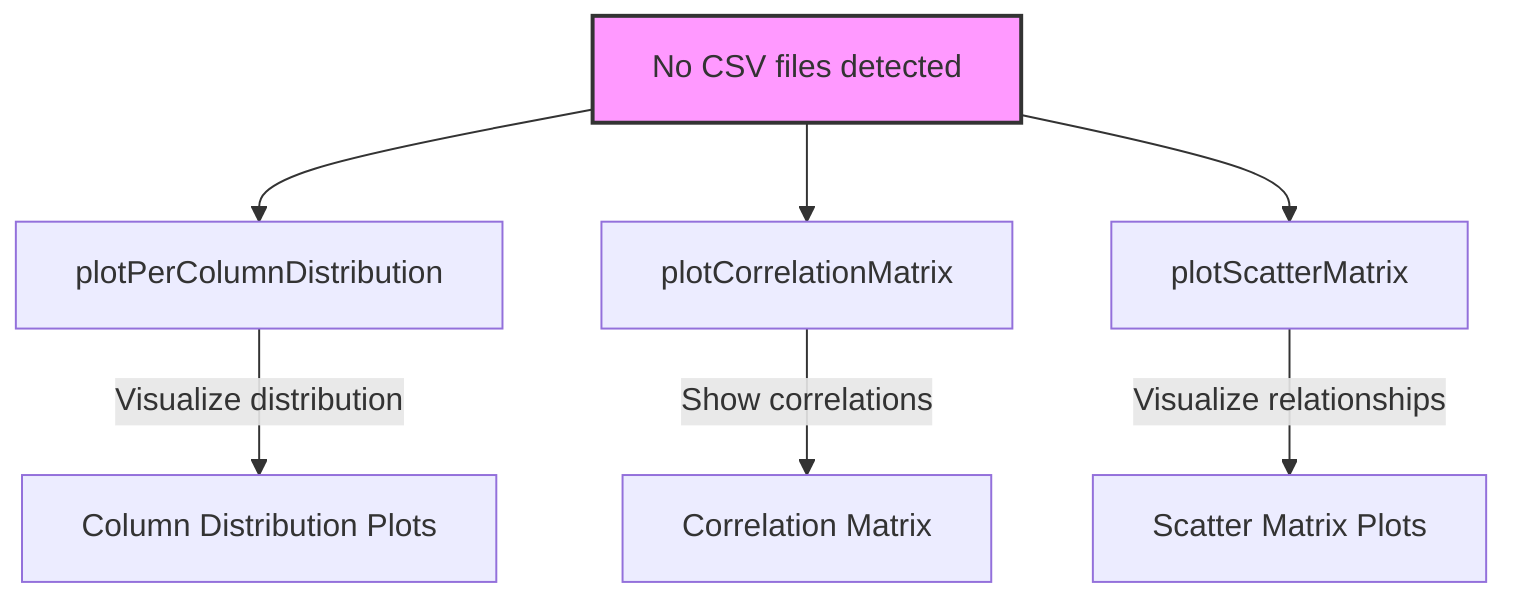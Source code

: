 flowchart TD
    %% Data Source
    A["No CSV files detected"] 
    
    %% Function Definitions
    B["plotPerColumnDistribution"] 
    C["plotCorrelationMatrix"] 
    D["plotScatterMatrix"] 

    %% Data Flow
    A --> B
    A --> C
    A --> D

    %% Description
    B -->|Visualize distribution| F["Column Distribution Plots"]
    C -->|Show correlations| G["Correlation Matrix"]
    D -->|Visualize relationships| H["Scatter Matrix Plots"]  
    
    %% Annotations for clarity
    classDef dataSource fill:#f9f,stroke:#333,stroke-width:2px;
    class A dataSource;